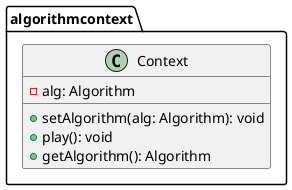 @startuml

package algorithmcontext <<Folder>> {
    class Context{
        -alg: Algorithm
        +setAlgorithm(alg: Algorithm): void
        +play(): void
        +getAlgorithm(): Algorithm
    }
}

@enduml
